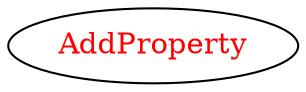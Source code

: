 digraph dependencyGraph {
 concentrate=true;
 ranksep="2.0";
 rankdir="LR"; 
 splines="ortho";
"AddProperty" [fontcolor="red"];
}